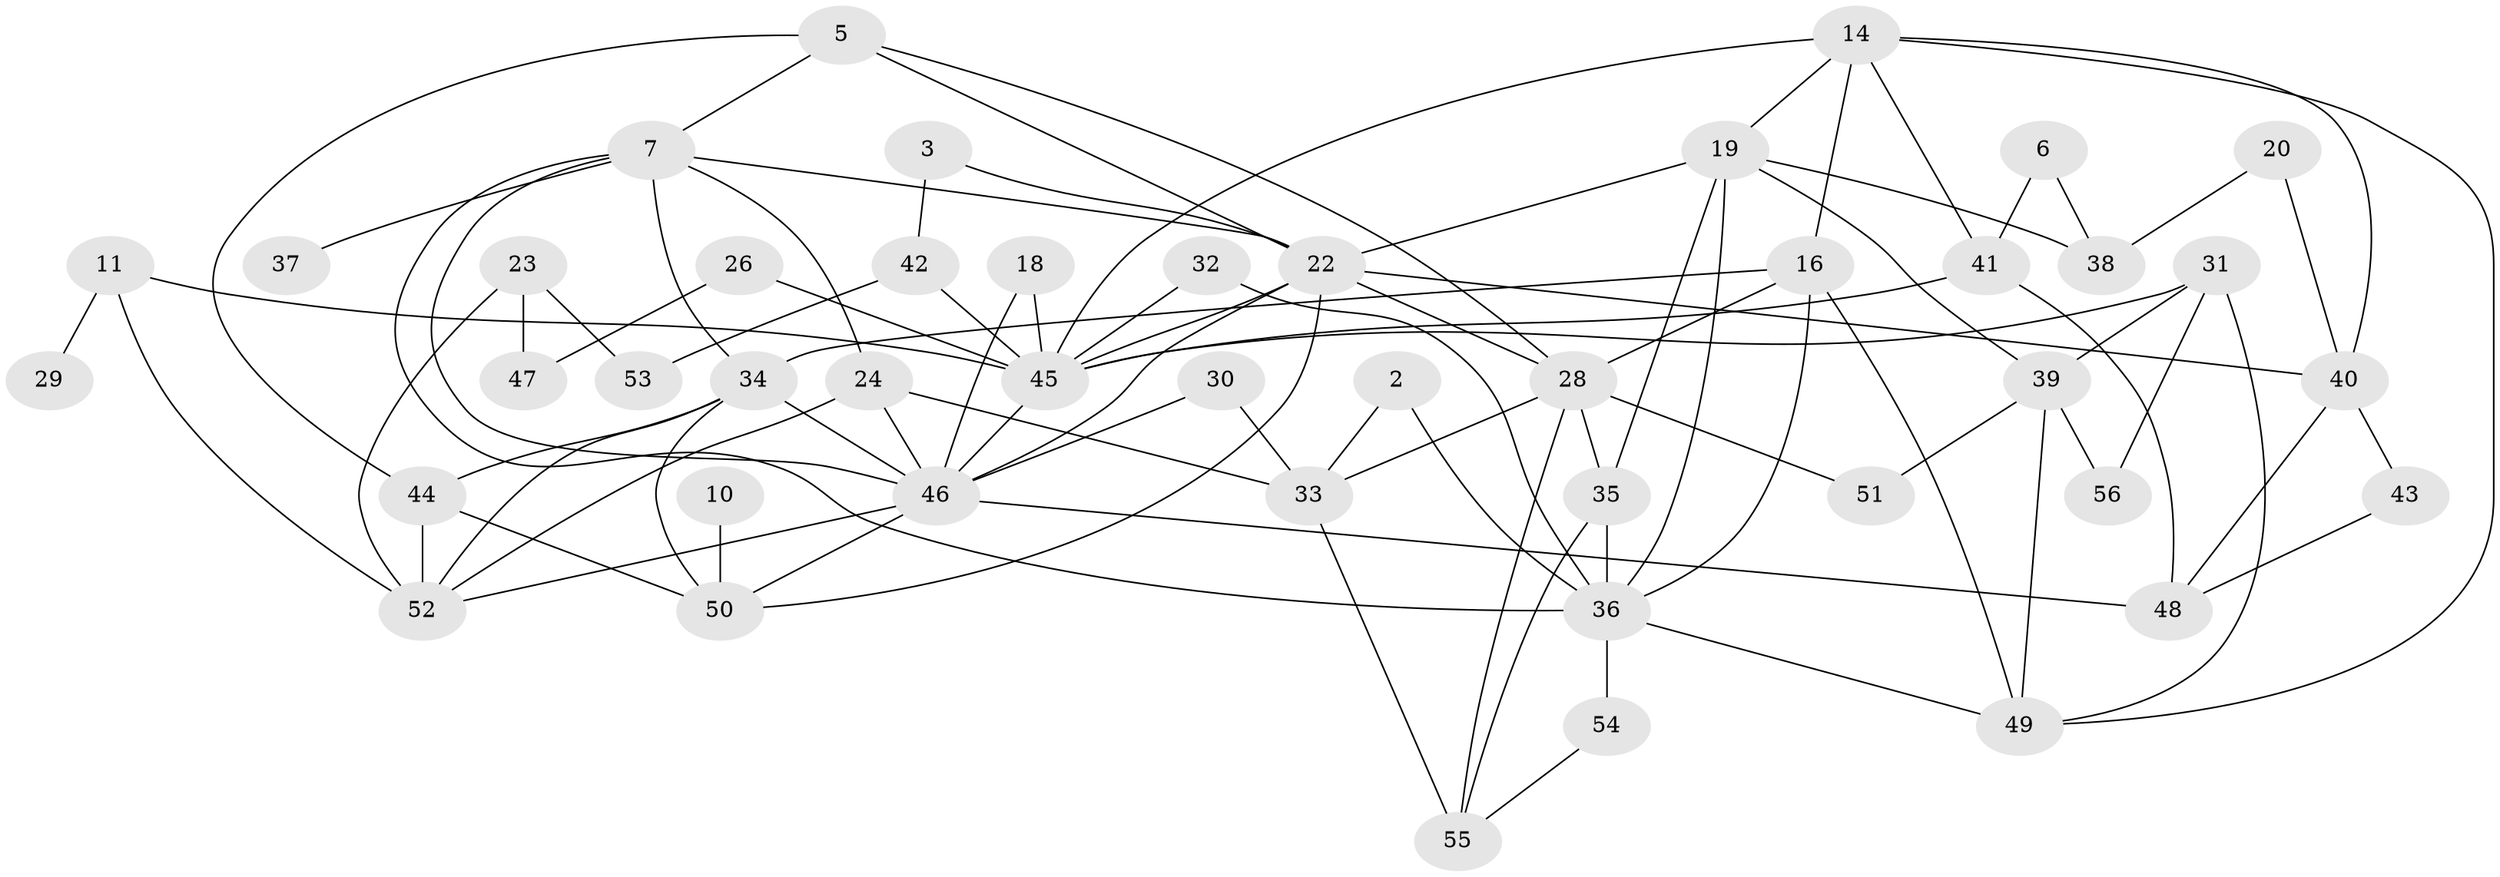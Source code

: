 // original degree distribution, {0: 0.09009009009009009, 3: 0.24324324324324326, 2: 0.2882882882882883, 6: 0.04504504504504504, 1: 0.11711711711711711, 4: 0.11711711711711711, 5: 0.07207207207207207, 8: 0.009009009009009009, 7: 0.018018018018018018}
// Generated by graph-tools (version 1.1) at 2025/00/03/09/25 03:00:46]
// undirected, 45 vertices, 90 edges
graph export_dot {
graph [start="1"]
  node [color=gray90,style=filled];
  2;
  3;
  5;
  6;
  7;
  10;
  11;
  14;
  16;
  18;
  19;
  20;
  22;
  23;
  24;
  26;
  28;
  29;
  30;
  31;
  32;
  33;
  34;
  35;
  36;
  37;
  38;
  39;
  40;
  41;
  42;
  43;
  44;
  45;
  46;
  47;
  48;
  49;
  50;
  51;
  52;
  53;
  54;
  55;
  56;
  2 -- 33 [weight=1.0];
  2 -- 36 [weight=1.0];
  3 -- 22 [weight=1.0];
  3 -- 42 [weight=1.0];
  5 -- 7 [weight=1.0];
  5 -- 22 [weight=1.0];
  5 -- 28 [weight=1.0];
  5 -- 44 [weight=1.0];
  6 -- 38 [weight=1.0];
  6 -- 41 [weight=1.0];
  7 -- 22 [weight=1.0];
  7 -- 24 [weight=1.0];
  7 -- 34 [weight=1.0];
  7 -- 36 [weight=1.0];
  7 -- 37 [weight=1.0];
  7 -- 46 [weight=1.0];
  10 -- 50 [weight=1.0];
  11 -- 29 [weight=1.0];
  11 -- 45 [weight=1.0];
  11 -- 52 [weight=2.0];
  14 -- 16 [weight=1.0];
  14 -- 19 [weight=1.0];
  14 -- 40 [weight=1.0];
  14 -- 41 [weight=1.0];
  14 -- 45 [weight=1.0];
  14 -- 49 [weight=1.0];
  16 -- 28 [weight=1.0];
  16 -- 34 [weight=1.0];
  16 -- 36 [weight=2.0];
  16 -- 49 [weight=1.0];
  18 -- 45 [weight=1.0];
  18 -- 46 [weight=1.0];
  19 -- 22 [weight=1.0];
  19 -- 35 [weight=1.0];
  19 -- 36 [weight=1.0];
  19 -- 38 [weight=1.0];
  19 -- 39 [weight=1.0];
  20 -- 38 [weight=1.0];
  20 -- 40 [weight=2.0];
  22 -- 28 [weight=1.0];
  22 -- 40 [weight=1.0];
  22 -- 45 [weight=1.0];
  22 -- 46 [weight=1.0];
  22 -- 50 [weight=1.0];
  23 -- 47 [weight=1.0];
  23 -- 52 [weight=1.0];
  23 -- 53 [weight=1.0];
  24 -- 33 [weight=1.0];
  24 -- 46 [weight=1.0];
  24 -- 52 [weight=1.0];
  26 -- 45 [weight=1.0];
  26 -- 47 [weight=1.0];
  28 -- 33 [weight=1.0];
  28 -- 35 [weight=1.0];
  28 -- 51 [weight=1.0];
  28 -- 55 [weight=2.0];
  30 -- 33 [weight=1.0];
  30 -- 46 [weight=1.0];
  31 -- 39 [weight=1.0];
  31 -- 45 [weight=1.0];
  31 -- 49 [weight=1.0];
  31 -- 56 [weight=1.0];
  32 -- 36 [weight=2.0];
  32 -- 45 [weight=1.0];
  33 -- 55 [weight=1.0];
  34 -- 44 [weight=1.0];
  34 -- 46 [weight=1.0];
  34 -- 50 [weight=1.0];
  34 -- 52 [weight=1.0];
  35 -- 36 [weight=1.0];
  35 -- 55 [weight=1.0];
  36 -- 49 [weight=1.0];
  36 -- 54 [weight=1.0];
  39 -- 49 [weight=1.0];
  39 -- 51 [weight=1.0];
  39 -- 56 [weight=1.0];
  40 -- 43 [weight=1.0];
  40 -- 48 [weight=1.0];
  41 -- 45 [weight=1.0];
  41 -- 48 [weight=1.0];
  42 -- 45 [weight=1.0];
  42 -- 53 [weight=1.0];
  43 -- 48 [weight=1.0];
  44 -- 50 [weight=1.0];
  44 -- 52 [weight=1.0];
  45 -- 46 [weight=1.0];
  46 -- 48 [weight=1.0];
  46 -- 50 [weight=1.0];
  46 -- 52 [weight=1.0];
  54 -- 55 [weight=1.0];
}
